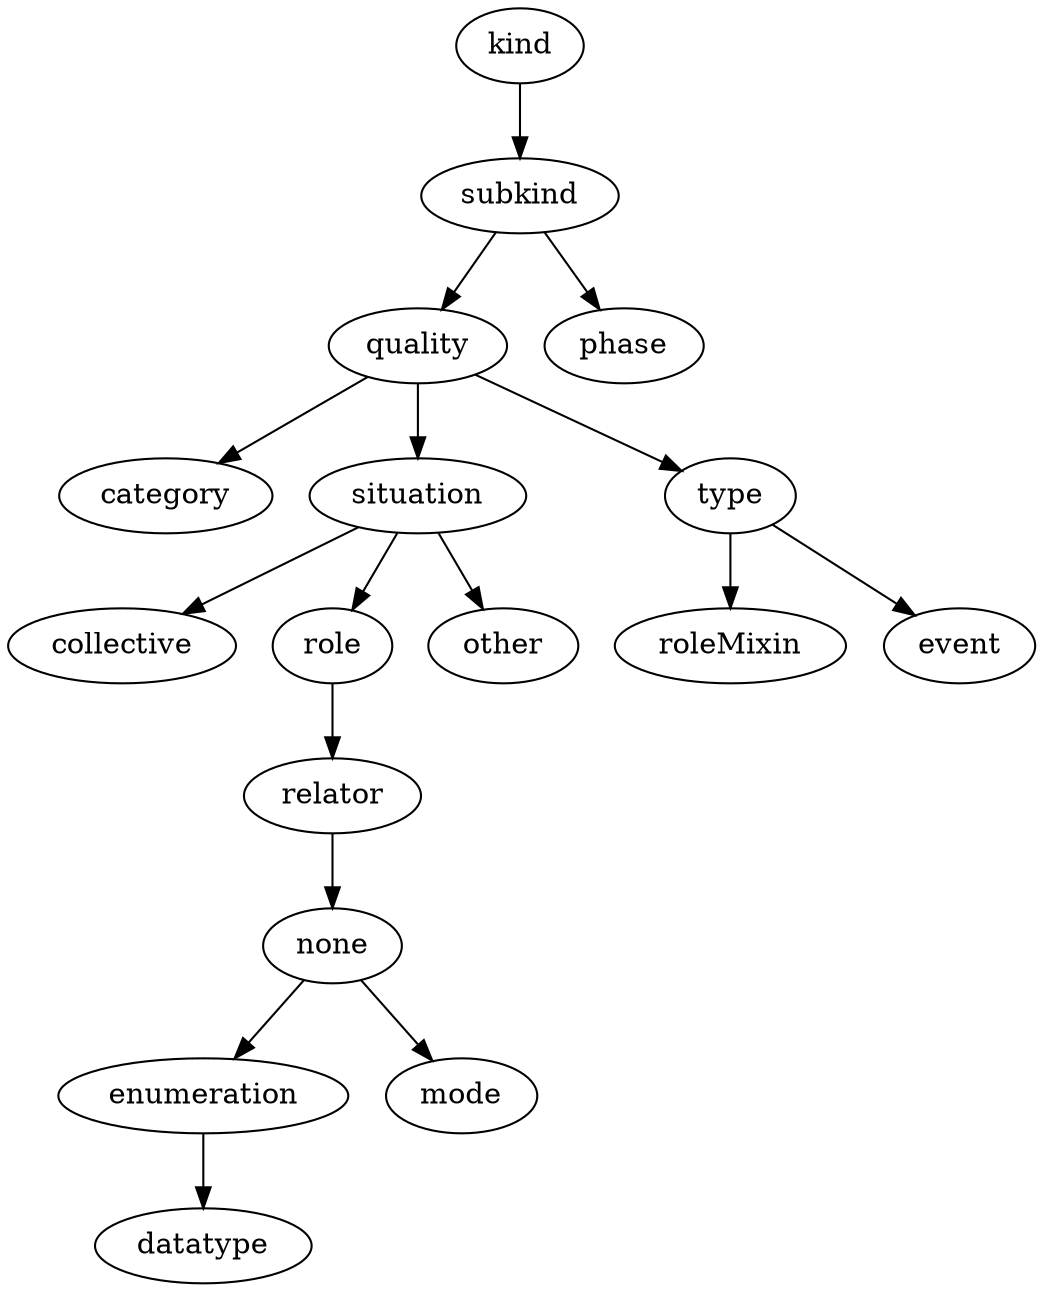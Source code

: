 strict digraph  {
kind;
subkind;
quality;
phase;
category;
situation;
type;
roleMixin;
event;
collective;
role;
other;
relator;
none;
enumeration;
mode;
datatype;
kind -> subkind;
subkind -> quality;
subkind -> phase;
quality -> category;
quality -> situation;
quality -> type;
situation -> collective;
situation -> role;
situation -> other;
type -> roleMixin;
type -> event;
role -> relator;
relator -> none;
none -> enumeration;
none -> mode;
enumeration -> datatype;
}
